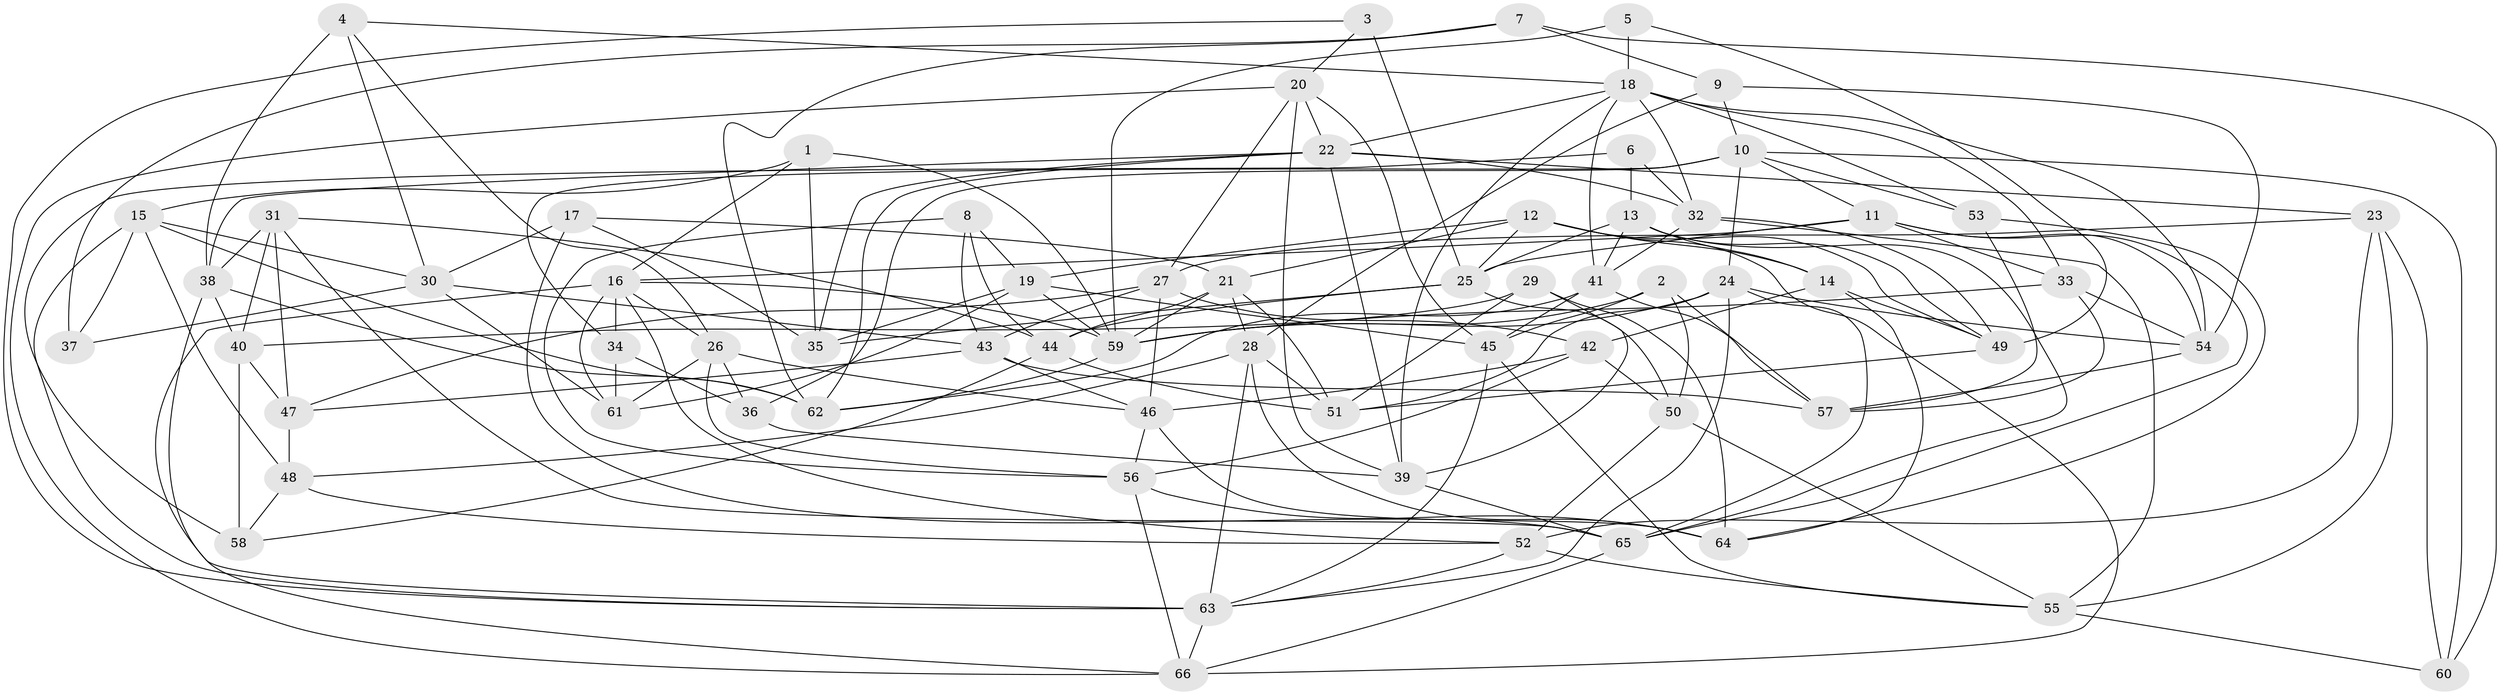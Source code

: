 // original degree distribution, {4: 1.0}
// Generated by graph-tools (version 1.1) at 2025/02/03/09/25 03:02:58]
// undirected, 66 vertices, 181 edges
graph export_dot {
graph [start="1"]
  node [color=gray90,style=filled];
  1;
  2;
  3;
  4;
  5;
  6;
  7;
  8;
  9;
  10;
  11;
  12;
  13;
  14;
  15;
  16;
  17;
  18;
  19;
  20;
  21;
  22;
  23;
  24;
  25;
  26;
  27;
  28;
  29;
  30;
  31;
  32;
  33;
  34;
  35;
  36;
  37;
  38;
  39;
  40;
  41;
  42;
  43;
  44;
  45;
  46;
  47;
  48;
  49;
  50;
  51;
  52;
  53;
  54;
  55;
  56;
  57;
  58;
  59;
  60;
  61;
  62;
  63;
  64;
  65;
  66;
  1 -- 15 [weight=1.0];
  1 -- 16 [weight=1.0];
  1 -- 35 [weight=1.0];
  1 -- 59 [weight=1.0];
  2 -- 45 [weight=1.0];
  2 -- 50 [weight=1.0];
  2 -- 57 [weight=1.0];
  2 -- 59 [weight=1.0];
  3 -- 20 [weight=1.0];
  3 -- 25 [weight=2.0];
  3 -- 63 [weight=1.0];
  4 -- 18 [weight=1.0];
  4 -- 26 [weight=1.0];
  4 -- 30 [weight=1.0];
  4 -- 38 [weight=1.0];
  5 -- 18 [weight=2.0];
  5 -- 49 [weight=1.0];
  5 -- 59 [weight=1.0];
  6 -- 13 [weight=1.0];
  6 -- 32 [weight=1.0];
  6 -- 58 [weight=2.0];
  7 -- 9 [weight=1.0];
  7 -- 37 [weight=2.0];
  7 -- 60 [weight=2.0];
  7 -- 62 [weight=1.0];
  8 -- 19 [weight=1.0];
  8 -- 43 [weight=1.0];
  8 -- 44 [weight=1.0];
  8 -- 56 [weight=1.0];
  9 -- 10 [weight=1.0];
  9 -- 28 [weight=1.0];
  9 -- 54 [weight=1.0];
  10 -- 11 [weight=1.0];
  10 -- 24 [weight=1.0];
  10 -- 34 [weight=2.0];
  10 -- 36 [weight=1.0];
  10 -- 53 [weight=1.0];
  10 -- 60 [weight=1.0];
  11 -- 16 [weight=1.0];
  11 -- 25 [weight=1.0];
  11 -- 33 [weight=1.0];
  11 -- 54 [weight=1.0];
  11 -- 65 [weight=1.0];
  12 -- 14 [weight=1.0];
  12 -- 19 [weight=1.0];
  12 -- 21 [weight=1.0];
  12 -- 25 [weight=1.0];
  12 -- 49 [weight=1.0];
  12 -- 66 [weight=1.0];
  13 -- 14 [weight=1.0];
  13 -- 25 [weight=1.0];
  13 -- 41 [weight=1.0];
  13 -- 49 [weight=1.0];
  13 -- 65 [weight=1.0];
  14 -- 42 [weight=2.0];
  14 -- 49 [weight=1.0];
  14 -- 64 [weight=1.0];
  15 -- 30 [weight=1.0];
  15 -- 37 [weight=1.0];
  15 -- 48 [weight=1.0];
  15 -- 62 [weight=1.0];
  15 -- 63 [weight=1.0];
  16 -- 26 [weight=1.0];
  16 -- 34 [weight=1.0];
  16 -- 52 [weight=1.0];
  16 -- 59 [weight=1.0];
  16 -- 61 [weight=1.0];
  16 -- 66 [weight=1.0];
  17 -- 21 [weight=1.0];
  17 -- 30 [weight=1.0];
  17 -- 35 [weight=1.0];
  17 -- 65 [weight=1.0];
  18 -- 22 [weight=1.0];
  18 -- 32 [weight=1.0];
  18 -- 33 [weight=1.0];
  18 -- 39 [weight=1.0];
  18 -- 41 [weight=1.0];
  18 -- 53 [weight=1.0];
  18 -- 54 [weight=1.0];
  19 -- 35 [weight=1.0];
  19 -- 45 [weight=1.0];
  19 -- 59 [weight=1.0];
  19 -- 61 [weight=1.0];
  20 -- 22 [weight=1.0];
  20 -- 27 [weight=1.0];
  20 -- 39 [weight=1.0];
  20 -- 45 [weight=1.0];
  20 -- 66 [weight=1.0];
  21 -- 28 [weight=1.0];
  21 -- 44 [weight=1.0];
  21 -- 51 [weight=1.0];
  21 -- 59 [weight=1.0];
  22 -- 23 [weight=1.0];
  22 -- 32 [weight=1.0];
  22 -- 35 [weight=1.0];
  22 -- 38 [weight=1.0];
  22 -- 39 [weight=1.0];
  22 -- 62 [weight=1.0];
  23 -- 27 [weight=1.0];
  23 -- 52 [weight=1.0];
  23 -- 55 [weight=1.0];
  23 -- 60 [weight=2.0];
  24 -- 51 [weight=1.0];
  24 -- 54 [weight=1.0];
  24 -- 59 [weight=1.0];
  24 -- 63 [weight=1.0];
  24 -- 65 [weight=1.0];
  25 -- 35 [weight=2.0];
  25 -- 44 [weight=1.0];
  25 -- 50 [weight=2.0];
  26 -- 36 [weight=1.0];
  26 -- 46 [weight=1.0];
  26 -- 56 [weight=1.0];
  26 -- 61 [weight=1.0];
  27 -- 42 [weight=1.0];
  27 -- 43 [weight=1.0];
  27 -- 46 [weight=1.0];
  27 -- 47 [weight=1.0];
  28 -- 48 [weight=1.0];
  28 -- 51 [weight=1.0];
  28 -- 63 [weight=1.0];
  28 -- 64 [weight=1.0];
  29 -- 39 [weight=1.0];
  29 -- 40 [weight=1.0];
  29 -- 51 [weight=1.0];
  29 -- 64 [weight=1.0];
  30 -- 37 [weight=1.0];
  30 -- 43 [weight=1.0];
  30 -- 61 [weight=1.0];
  31 -- 38 [weight=1.0];
  31 -- 40 [weight=1.0];
  31 -- 44 [weight=1.0];
  31 -- 47 [weight=1.0];
  31 -- 65 [weight=2.0];
  32 -- 41 [weight=1.0];
  32 -- 49 [weight=1.0];
  32 -- 55 [weight=1.0];
  33 -- 54 [weight=1.0];
  33 -- 57 [weight=1.0];
  33 -- 59 [weight=2.0];
  34 -- 36 [weight=1.0];
  34 -- 61 [weight=2.0];
  36 -- 39 [weight=1.0];
  38 -- 40 [weight=1.0];
  38 -- 62 [weight=1.0];
  38 -- 63 [weight=1.0];
  39 -- 65 [weight=1.0];
  40 -- 47 [weight=1.0];
  40 -- 58 [weight=2.0];
  41 -- 45 [weight=1.0];
  41 -- 57 [weight=1.0];
  41 -- 62 [weight=1.0];
  42 -- 46 [weight=1.0];
  42 -- 50 [weight=1.0];
  42 -- 56 [weight=1.0];
  43 -- 46 [weight=1.0];
  43 -- 47 [weight=1.0];
  43 -- 57 [weight=1.0];
  44 -- 51 [weight=1.0];
  44 -- 58 [weight=1.0];
  45 -- 55 [weight=1.0];
  45 -- 63 [weight=1.0];
  46 -- 56 [weight=1.0];
  46 -- 64 [weight=1.0];
  47 -- 48 [weight=2.0];
  48 -- 52 [weight=1.0];
  48 -- 58 [weight=1.0];
  49 -- 51 [weight=1.0];
  50 -- 52 [weight=1.0];
  50 -- 55 [weight=1.0];
  52 -- 55 [weight=1.0];
  52 -- 63 [weight=1.0];
  53 -- 57 [weight=1.0];
  53 -- 64 [weight=1.0];
  54 -- 57 [weight=1.0];
  55 -- 60 [weight=1.0];
  56 -- 64 [weight=1.0];
  56 -- 66 [weight=1.0];
  59 -- 62 [weight=1.0];
  63 -- 66 [weight=1.0];
  65 -- 66 [weight=1.0];
}
